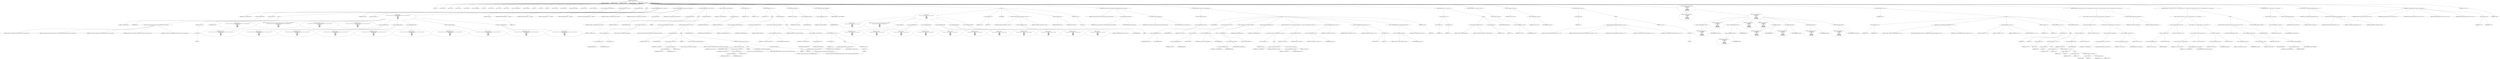 digraph hostapd_notif_assoc {  
"1000121" [label = "(METHOD,hostapd_notif_assoc)" ]
"1000122" [label = "(PARAM,hostapd_data *hapd)" ]
"1000123" [label = "(PARAM,const u8 *addr)" ]
"1000124" [label = "(PARAM,const u8 *req_ies)" ]
"1000125" [label = "(PARAM,size_t req_ies_len)" ]
"1000126" [label = "(PARAM,int reassoc)" ]
"1000127" [label = "(BLOCK,,)" ]
"1000128" [label = "(LOCAL,v5: u8)" ]
"1000129" [label = "(LOCAL,v10: const u8 *)" ]
"1000130" [label = "(LOCAL,v11: size_t)" ]
"1000131" [label = "(LOCAL,v12: sta_info *)" ]
"1000132" [label = "(LOCAL,v13: sta_info *)" ]
"1000133" [label = "(LOCAL,v14: hostapd_iface *)" ]
"1000134" [label = "(LOCAL,v15: int)" ]
"1000135" [label = "(LOCAL,v16: __int64)" ]
"1000136" [label = "(LOCAL,v17: __int64)" ]
"1000137" [label = "(LOCAL,v18: __int64)" ]
"1000138" [label = "(LOCAL,v19: wpa_state_machine *)" ]
"1000139" [label = "(LOCAL,v20: unsigned int)" ]
"1000140" [label = "(LOCAL,v21: int)" ]
"1000141" [label = "(LOCAL,v22: u8 *)" ]
"1000142" [label = "(LOCAL,v23: int)" ]
"1000143" [label = "(LOCAL,v24: wpa_event)" ]
"1000144" [label = "(LOCAL,p: unsigned int)" ]
"1000145" [label = "(LOCAL,elems: ieee802_11_elems)" ]
"1000146" [label = "(LOCAL,buf: u8 [ 1064 ])" ]
"1000147" [label = "(LOCAL,v29: unsigned __int64)" ]
"1000148" [label = "(<operator>.assignment,v29 = __readfsqword(0x28u))" ]
"1000149" [label = "(IDENTIFIER,v29,v29 = __readfsqword(0x28u))" ]
"1000150" [label = "(__readfsqword,__readfsqword(0x28u))" ]
"1000151" [label = "(LITERAL,0x28u,__readfsqword(0x28u))" ]
"1000152" [label = "(CONTROL_STRUCTURE,if ( !addr ),if ( !addr ))" ]
"1000153" [label = "(<operator>.logicalNot,!addr)" ]
"1000154" [label = "(IDENTIFIER,addr,!addr)" ]
"1000155" [label = "(BLOCK,,)" ]
"1000156" [label = "(wpa_printf,wpa_printf(2, \"hostapd_notif_assoc: Skip event with no address\", req_ies, req_ies_len, reassoc))" ]
"1000157" [label = "(LITERAL,2,wpa_printf(2, \"hostapd_notif_assoc: Skip event with no address\", req_ies, req_ies_len, reassoc))" ]
"1000158" [label = "(LITERAL,\"hostapd_notif_assoc: Skip event with no address\",wpa_printf(2, \"hostapd_notif_assoc: Skip event with no address\", req_ies, req_ies_len, reassoc))" ]
"1000159" [label = "(IDENTIFIER,req_ies,wpa_printf(2, \"hostapd_notif_assoc: Skip event with no address\", req_ies, req_ies_len, reassoc))" ]
"1000160" [label = "(IDENTIFIER,req_ies_len,wpa_printf(2, \"hostapd_notif_assoc: Skip event with no address\", req_ies, req_ies_len, reassoc))" ]
"1000161" [label = "(IDENTIFIER,reassoc,wpa_printf(2, \"hostapd_notif_assoc: Skip event with no address\", req_ies, req_ies_len, reassoc))" ]
"1000162" [label = "(RETURN,return -1;,return -1;)" ]
"1000163" [label = "(<operator>.minus,-1)" ]
"1000164" [label = "(LITERAL,1,-1)" ]
"1000165" [label = "(<operator>.assignment,v5 = *addr)" ]
"1000166" [label = "(IDENTIFIER,v5,v5 = *addr)" ]
"1000167" [label = "(<operator>.indirection,*addr)" ]
"1000168" [label = "(IDENTIFIER,addr,v5 = *addr)" ]
"1000169" [label = "(BLOCK,,)" ]
"1000170" [label = "(wpa_printf,wpa_printf(\n      2,\n      \"%s: Invalid SA=%02x:%02x:%02x:%02x:%02x:%02x in received indication - ignore this indication silently\",\n      \"hostapd_notif_assoc\",\n      v5,\n      addr[1],\n      addr[2],\n      addr[3],\n      addr[4],\n      addr[5]))" ]
"1000171" [label = "(LITERAL,2,wpa_printf(\n      2,\n      \"%s: Invalid SA=%02x:%02x:%02x:%02x:%02x:%02x in received indication - ignore this indication silently\",\n      \"hostapd_notif_assoc\",\n      v5,\n      addr[1],\n      addr[2],\n      addr[3],\n      addr[4],\n      addr[5]))" ]
"1000172" [label = "(LITERAL,\"%s: Invalid SA=%02x:%02x:%02x:%02x:%02x:%02x in received indication - ignore this indication silently\",wpa_printf(\n      2,\n      \"%s: Invalid SA=%02x:%02x:%02x:%02x:%02x:%02x in received indication - ignore this indication silently\",\n      \"hostapd_notif_assoc\",\n      v5,\n      addr[1],\n      addr[2],\n      addr[3],\n      addr[4],\n      addr[5]))" ]
"1000173" [label = "(LITERAL,\"hostapd_notif_assoc\",wpa_printf(\n      2,\n      \"%s: Invalid SA=%02x:%02x:%02x:%02x:%02x:%02x in received indication - ignore this indication silently\",\n      \"hostapd_notif_assoc\",\n      v5,\n      addr[1],\n      addr[2],\n      addr[3],\n      addr[4],\n      addr[5]))" ]
"1000174" [label = "(IDENTIFIER,v5,wpa_printf(\n      2,\n      \"%s: Invalid SA=%02x:%02x:%02x:%02x:%02x:%02x in received indication - ignore this indication silently\",\n      \"hostapd_notif_assoc\",\n      v5,\n      addr[1],\n      addr[2],\n      addr[3],\n      addr[4],\n      addr[5]))" ]
"1000175" [label = "(<operator>.indirectIndexAccess,addr[1])" ]
"1000176" [label = "(IDENTIFIER,addr,wpa_printf(\n      2,\n      \"%s: Invalid SA=%02x:%02x:%02x:%02x:%02x:%02x in received indication - ignore this indication silently\",\n      \"hostapd_notif_assoc\",\n      v5,\n      addr[1],\n      addr[2],\n      addr[3],\n      addr[4],\n      addr[5]))" ]
"1000177" [label = "(LITERAL,1,wpa_printf(\n      2,\n      \"%s: Invalid SA=%02x:%02x:%02x:%02x:%02x:%02x in received indication - ignore this indication silently\",\n      \"hostapd_notif_assoc\",\n      v5,\n      addr[1],\n      addr[2],\n      addr[3],\n      addr[4],\n      addr[5]))" ]
"1000178" [label = "(<operator>.indirectIndexAccess,addr[2])" ]
"1000179" [label = "(IDENTIFIER,addr,wpa_printf(\n      2,\n      \"%s: Invalid SA=%02x:%02x:%02x:%02x:%02x:%02x in received indication - ignore this indication silently\",\n      \"hostapd_notif_assoc\",\n      v5,\n      addr[1],\n      addr[2],\n      addr[3],\n      addr[4],\n      addr[5]))" ]
"1000180" [label = "(LITERAL,2,wpa_printf(\n      2,\n      \"%s: Invalid SA=%02x:%02x:%02x:%02x:%02x:%02x in received indication - ignore this indication silently\",\n      \"hostapd_notif_assoc\",\n      v5,\n      addr[1],\n      addr[2],\n      addr[3],\n      addr[4],\n      addr[5]))" ]
"1000181" [label = "(<operator>.indirectIndexAccess,addr[3])" ]
"1000182" [label = "(IDENTIFIER,addr,wpa_printf(\n      2,\n      \"%s: Invalid SA=%02x:%02x:%02x:%02x:%02x:%02x in received indication - ignore this indication silently\",\n      \"hostapd_notif_assoc\",\n      v5,\n      addr[1],\n      addr[2],\n      addr[3],\n      addr[4],\n      addr[5]))" ]
"1000183" [label = "(LITERAL,3,wpa_printf(\n      2,\n      \"%s: Invalid SA=%02x:%02x:%02x:%02x:%02x:%02x in received indication - ignore this indication silently\",\n      \"hostapd_notif_assoc\",\n      v5,\n      addr[1],\n      addr[2],\n      addr[3],\n      addr[4],\n      addr[5]))" ]
"1000184" [label = "(<operator>.indirectIndexAccess,addr[4])" ]
"1000185" [label = "(IDENTIFIER,addr,wpa_printf(\n      2,\n      \"%s: Invalid SA=%02x:%02x:%02x:%02x:%02x:%02x in received indication - ignore this indication silently\",\n      \"hostapd_notif_assoc\",\n      v5,\n      addr[1],\n      addr[2],\n      addr[3],\n      addr[4],\n      addr[5]))" ]
"1000186" [label = "(LITERAL,4,wpa_printf(\n      2,\n      \"%s: Invalid SA=%02x:%02x:%02x:%02x:%02x:%02x in received indication - ignore this indication silently\",\n      \"hostapd_notif_assoc\",\n      v5,\n      addr[1],\n      addr[2],\n      addr[3],\n      addr[4],\n      addr[5]))" ]
"1000187" [label = "(<operator>.indirectIndexAccess,addr[5])" ]
"1000188" [label = "(IDENTIFIER,addr,wpa_printf(\n      2,\n      \"%s: Invalid SA=%02x:%02x:%02x:%02x:%02x:%02x in received indication - ignore this indication silently\",\n      \"hostapd_notif_assoc\",\n      v5,\n      addr[1],\n      addr[2],\n      addr[3],\n      addr[4],\n      addr[5]))" ]
"1000189" [label = "(LITERAL,5,wpa_printf(\n      2,\n      \"%s: Invalid SA=%02x:%02x:%02x:%02x:%02x:%02x in received indication - ignore this indication silently\",\n      \"hostapd_notif_assoc\",\n      v5,\n      addr[1],\n      addr[2],\n      addr[3],\n      addr[4],\n      addr[5]))" ]
"1000190" [label = "(RETURN,return 0;,return 0;)" ]
"1000191" [label = "(LITERAL,0,return 0;)" ]
"1000192" [label = "(hostapd_logger,hostapd_logger(hapd, addr, 1u, 2, \"associated\"))" ]
"1000193" [label = "(IDENTIFIER,hapd,hostapd_logger(hapd, addr, 1u, 2, \"associated\"))" ]
"1000194" [label = "(IDENTIFIER,addr,hostapd_logger(hapd, addr, 1u, 2, \"associated\"))" ]
"1000195" [label = "(LITERAL,1u,hostapd_logger(hapd, addr, 1u, 2, \"associated\"))" ]
"1000196" [label = "(LITERAL,2,hostapd_logger(hapd, addr, 1u, 2, \"associated\"))" ]
"1000197" [label = "(LITERAL,\"associated\",hostapd_logger(hapd, addr, 1u, 2, \"associated\"))" ]
"1000198" [label = "(ieee802_11_parse_elems,ieee802_11_parse_elems(req_ies, req_ies_len, &elems, 0))" ]
"1000199" [label = "(IDENTIFIER,req_ies,ieee802_11_parse_elems(req_ies, req_ies_len, &elems, 0))" ]
"1000200" [label = "(IDENTIFIER,req_ies_len,ieee802_11_parse_elems(req_ies, req_ies_len, &elems, 0))" ]
"1000201" [label = "(<operator>.addressOf,&elems)" ]
"1000202" [label = "(IDENTIFIER,elems,ieee802_11_parse_elems(req_ies, req_ies_len, &elems, 0))" ]
"1000203" [label = "(LITERAL,0,ieee802_11_parse_elems(req_ies, req_ies_len, &elems, 0))" ]
"1000204" [label = "(CONTROL_STRUCTURE,if ( elems.wps_ie ),if ( elems.wps_ie ))" ]
"1000205" [label = "(<operator>.fieldAccess,elems.wps_ie)" ]
"1000206" [label = "(IDENTIFIER,elems,if ( elems.wps_ie ))" ]
"1000207" [label = "(FIELD_IDENTIFIER,wps_ie,wps_ie)" ]
"1000208" [label = "(BLOCK,,)" ]
"1000209" [label = "(<operator>.assignment,v10 = elems.wps_ie - 2)" ]
"1000210" [label = "(IDENTIFIER,v10,v10 = elems.wps_ie - 2)" ]
"1000211" [label = "(<operator>.subtraction,elems.wps_ie - 2)" ]
"1000212" [label = "(<operator>.fieldAccess,elems.wps_ie)" ]
"1000213" [label = "(IDENTIFIER,elems,elems.wps_ie - 2)" ]
"1000214" [label = "(FIELD_IDENTIFIER,wps_ie,wps_ie)" ]
"1000215" [label = "(LITERAL,2,elems.wps_ie - 2)" ]
"1000216" [label = "(IDENTIFIER,L,)" ]
"1000217" [label = "(wpa_printf,wpa_printf(2, \"STA included WPS IE in (Re)AssocReq\"))" ]
"1000218" [label = "(LITERAL,2,wpa_printf(2, \"STA included WPS IE in (Re)AssocReq\"))" ]
"1000219" [label = "(LITERAL,\"STA included WPS IE in (Re)AssocReq\",wpa_printf(2, \"STA included WPS IE in (Re)AssocReq\"))" ]
"1000220" [label = "(CONTROL_STRUCTURE,else,else)" ]
"1000221" [label = "(CONTROL_STRUCTURE,if ( elems.rsn_ie ),if ( elems.rsn_ie ))" ]
"1000222" [label = "(<operator>.fieldAccess,elems.rsn_ie)" ]
"1000223" [label = "(IDENTIFIER,elems,if ( elems.rsn_ie ))" ]
"1000224" [label = "(FIELD_IDENTIFIER,rsn_ie,rsn_ie)" ]
"1000225" [label = "(BLOCK,,)" ]
"1000226" [label = "(<operator>.assignment,v10 = elems.rsn_ie - 2)" ]
"1000227" [label = "(IDENTIFIER,v10,v10 = elems.rsn_ie - 2)" ]
"1000228" [label = "(<operator>.subtraction,elems.rsn_ie - 2)" ]
"1000229" [label = "(<operator>.fieldAccess,elems.rsn_ie)" ]
"1000230" [label = "(IDENTIFIER,elems,elems.rsn_ie - 2)" ]
"1000231" [label = "(FIELD_IDENTIFIER,rsn_ie,rsn_ie)" ]
"1000232" [label = "(LITERAL,2,elems.rsn_ie - 2)" ]
"1000233" [label = "(IDENTIFIER,L,)" ]
"1000234" [label = "(wpa_printf,wpa_printf(2, \"STA included RSN IE in (Re)AssocReq\"))" ]
"1000235" [label = "(LITERAL,2,wpa_printf(2, \"STA included RSN IE in (Re)AssocReq\"))" ]
"1000236" [label = "(LITERAL,\"STA included RSN IE in (Re)AssocReq\",wpa_printf(2, \"STA included RSN IE in (Re)AssocReq\"))" ]
"1000237" [label = "(CONTROL_STRUCTURE,else,else)" ]
"1000238" [label = "(CONTROL_STRUCTURE,if ( elems.wpa_ie ),if ( elems.wpa_ie ))" ]
"1000239" [label = "(<operator>.fieldAccess,elems.wpa_ie)" ]
"1000240" [label = "(IDENTIFIER,elems,if ( elems.wpa_ie ))" ]
"1000241" [label = "(FIELD_IDENTIFIER,wpa_ie,wpa_ie)" ]
"1000242" [label = "(BLOCK,,)" ]
"1000243" [label = "(<operator>.assignment,v10 = elems.wpa_ie - 2)" ]
"1000244" [label = "(IDENTIFIER,v10,v10 = elems.wpa_ie - 2)" ]
"1000245" [label = "(<operator>.subtraction,elems.wpa_ie - 2)" ]
"1000246" [label = "(<operator>.fieldAccess,elems.wpa_ie)" ]
"1000247" [label = "(IDENTIFIER,elems,elems.wpa_ie - 2)" ]
"1000248" [label = "(FIELD_IDENTIFIER,wpa_ie,wpa_ie)" ]
"1000249" [label = "(LITERAL,2,elems.wpa_ie - 2)" ]
"1000250" [label = "(IDENTIFIER,L,)" ]
"1000251" [label = "(wpa_printf,wpa_printf(2, \"STA included WPA IE in (Re)AssocReq\"))" ]
"1000252" [label = "(LITERAL,2,wpa_printf(2, \"STA included WPA IE in (Re)AssocReq\"))" ]
"1000253" [label = "(LITERAL,\"STA included WPA IE in (Re)AssocReq\",wpa_printf(2, \"STA included WPA IE in (Re)AssocReq\"))" ]
"1000254" [label = "(CONTROL_STRUCTURE,else,else)" ]
"1000255" [label = "(BLOCK,,)" ]
"1000256" [label = "(IDENTIFIER,L,)" ]
"1000257" [label = "(IDENTIFIER,L,)" ]
"1000258" [label = "(wpa_printf,wpa_printf(2, \"STA did not include WPS/RSN/WPA IE in (Re)AssocReq\"))" ]
"1000259" [label = "(LITERAL,2,wpa_printf(2, \"STA did not include WPS/RSN/WPA IE in (Re)AssocReq\"))" ]
"1000260" [label = "(LITERAL,\"STA did not include WPS/RSN/WPA IE in (Re)AssocReq\",wpa_printf(2, \"STA did not include WPS/RSN/WPA IE in (Re)AssocReq\"))" ]
"1000261" [label = "(<operator>.assignment,v12 = ap_get_sta(hapd, addr))" ]
"1000262" [label = "(IDENTIFIER,v12,v12 = ap_get_sta(hapd, addr))" ]
"1000263" [label = "(ap_get_sta,ap_get_sta(hapd, addr))" ]
"1000264" [label = "(IDENTIFIER,hapd,ap_get_sta(hapd, addr))" ]
"1000265" [label = "(IDENTIFIER,addr,ap_get_sta(hapd, addr))" ]
"1000266" [label = "(<operator>.assignment,v13 = v12)" ]
"1000267" [label = "(IDENTIFIER,v13,v13 = v12)" ]
"1000268" [label = "(IDENTIFIER,v12,v13 = v12)" ]
"1000269" [label = "(CONTROL_STRUCTURE,if ( v12 ),if ( v12 ))" ]
"1000270" [label = "(IDENTIFIER,v12,if ( v12 ))" ]
"1000271" [label = "(BLOCK,,)" ]
"1000272" [label = "(ap_sta_no_session_timeout,ap_sta_no_session_timeout(hapd, v12))" ]
"1000273" [label = "(IDENTIFIER,hapd,ap_sta_no_session_timeout(hapd, v12))" ]
"1000274" [label = "(IDENTIFIER,v12,ap_sta_no_session_timeout(hapd, v12))" ]
"1000275" [label = "(accounting_sta_stop,accounting_sta_stop(hapd, v13))" ]
"1000276" [label = "(IDENTIFIER,hapd,accounting_sta_stop(hapd, v13))" ]
"1000277" [label = "(IDENTIFIER,v13,accounting_sta_stop(hapd, v13))" ]
"1000278" [label = "(<operator>.assignment,v13->timeout_next = STA_NULLFUNC)" ]
"1000279" [label = "(<operator>.indirectFieldAccess,v13->timeout_next)" ]
"1000280" [label = "(IDENTIFIER,v13,v13->timeout_next = STA_NULLFUNC)" ]
"1000281" [label = "(FIELD_IDENTIFIER,timeout_next,timeout_next)" ]
"1000282" [label = "(IDENTIFIER,STA_NULLFUNC,v13->timeout_next = STA_NULLFUNC)" ]
"1000283" [label = "(CONTROL_STRUCTURE,else,else)" ]
"1000284" [label = "(BLOCK,,)" ]
"1000285" [label = "(<operator>.assignment,v13 = ap_sta_add(hapd, addr))" ]
"1000286" [label = "(IDENTIFIER,v13,v13 = ap_sta_add(hapd, addr))" ]
"1000287" [label = "(ap_sta_add,ap_sta_add(hapd, addr))" ]
"1000288" [label = "(IDENTIFIER,hapd,ap_sta_add(hapd, addr))" ]
"1000289" [label = "(IDENTIFIER,addr,ap_sta_add(hapd, addr))" ]
"1000290" [label = "(CONTROL_STRUCTURE,if ( !v13 ),if ( !v13 ))" ]
"1000291" [label = "(<operator>.logicalNot,!v13)" ]
"1000292" [label = "(IDENTIFIER,v13,!v13)" ]
"1000293" [label = "(BLOCK,,)" ]
"1000294" [label = "(hostapd_drv_sta_disassoc,hostapd_drv_sta_disassoc(hapd, addr, 5))" ]
"1000295" [label = "(IDENTIFIER,hapd,hostapd_drv_sta_disassoc(hapd, addr, 5))" ]
"1000296" [label = "(IDENTIFIER,addr,hostapd_drv_sta_disassoc(hapd, addr, 5))" ]
"1000297" [label = "(LITERAL,5,hostapd_drv_sta_disassoc(hapd, addr, 5))" ]
"1000298" [label = "(RETURN,return -1;,return -1;)" ]
"1000299" [label = "(<operator>.minus,-1)" ]
"1000300" [label = "(LITERAL,1,-1)" ]
"1000301" [label = "(<operator>.assignment,v14 = hapd->iface)" ]
"1000302" [label = "(IDENTIFIER,v14,v14 = hapd->iface)" ]
"1000303" [label = "(<operator>.indirectFieldAccess,hapd->iface)" ]
"1000304" [label = "(IDENTIFIER,hapd,v14 = hapd->iface)" ]
"1000305" [label = "(FIELD_IDENTIFIER,iface,iface)" ]
"1000306" [label = "(<operators>.assignmentAnd,v13->flags &= 0xFFFECFFF)" ]
"1000307" [label = "(<operator>.indirectFieldAccess,v13->flags)" ]
"1000308" [label = "(IDENTIFIER,v13,v13->flags &= 0xFFFECFFF)" ]
"1000309" [label = "(FIELD_IDENTIFIER,flags,flags)" ]
"1000310" [label = "(LITERAL,0xFFFECFFF,v13->flags &= 0xFFFECFFF)" ]
"1000311" [label = "(BLOCK,,)" ]
"1000312" [label = "(wpa_printf,wpa_printf(\n      3,\n      \"STA %02x:%02x:%02x:%02x:%02x:%02x not allowed to connect\",\n      *addr,\n      addr[1],\n      addr[2],\n      addr[3],\n      addr[4],\n      addr[5]))" ]
"1000313" [label = "(LITERAL,3,wpa_printf(\n      3,\n      \"STA %02x:%02x:%02x:%02x:%02x:%02x not allowed to connect\",\n      *addr,\n      addr[1],\n      addr[2],\n      addr[3],\n      addr[4],\n      addr[5]))" ]
"1000314" [label = "(LITERAL,\"STA %02x:%02x:%02x:%02x:%02x:%02x not allowed to connect\",wpa_printf(\n      3,\n      \"STA %02x:%02x:%02x:%02x:%02x:%02x not allowed to connect\",\n      *addr,\n      addr[1],\n      addr[2],\n      addr[3],\n      addr[4],\n      addr[5]))" ]
"1000315" [label = "(<operator>.indirection,*addr)" ]
"1000316" [label = "(IDENTIFIER,addr,wpa_printf(\n      3,\n      \"STA %02x:%02x:%02x:%02x:%02x:%02x not allowed to connect\",\n      *addr,\n      addr[1],\n      addr[2],\n      addr[3],\n      addr[4],\n      addr[5]))" ]
"1000317" [label = "(<operator>.indirectIndexAccess,addr[1])" ]
"1000318" [label = "(IDENTIFIER,addr,wpa_printf(\n      3,\n      \"STA %02x:%02x:%02x:%02x:%02x:%02x not allowed to connect\",\n      *addr,\n      addr[1],\n      addr[2],\n      addr[3],\n      addr[4],\n      addr[5]))" ]
"1000319" [label = "(LITERAL,1,wpa_printf(\n      3,\n      \"STA %02x:%02x:%02x:%02x:%02x:%02x not allowed to connect\",\n      *addr,\n      addr[1],\n      addr[2],\n      addr[3],\n      addr[4],\n      addr[5]))" ]
"1000320" [label = "(<operator>.indirectIndexAccess,addr[2])" ]
"1000321" [label = "(IDENTIFIER,addr,wpa_printf(\n      3,\n      \"STA %02x:%02x:%02x:%02x:%02x:%02x not allowed to connect\",\n      *addr,\n      addr[1],\n      addr[2],\n      addr[3],\n      addr[4],\n      addr[5]))" ]
"1000322" [label = "(LITERAL,2,wpa_printf(\n      3,\n      \"STA %02x:%02x:%02x:%02x:%02x:%02x not allowed to connect\",\n      *addr,\n      addr[1],\n      addr[2],\n      addr[3],\n      addr[4],\n      addr[5]))" ]
"1000323" [label = "(<operator>.indirectIndexAccess,addr[3])" ]
"1000324" [label = "(IDENTIFIER,addr,wpa_printf(\n      3,\n      \"STA %02x:%02x:%02x:%02x:%02x:%02x not allowed to connect\",\n      *addr,\n      addr[1],\n      addr[2],\n      addr[3],\n      addr[4],\n      addr[5]))" ]
"1000325" [label = "(LITERAL,3,wpa_printf(\n      3,\n      \"STA %02x:%02x:%02x:%02x:%02x:%02x not allowed to connect\",\n      *addr,\n      addr[1],\n      addr[2],\n      addr[3],\n      addr[4],\n      addr[5]))" ]
"1000326" [label = "(<operator>.indirectIndexAccess,addr[4])" ]
"1000327" [label = "(IDENTIFIER,addr,wpa_printf(\n      3,\n      \"STA %02x:%02x:%02x:%02x:%02x:%02x not allowed to connect\",\n      *addr,\n      addr[1],\n      addr[2],\n      addr[3],\n      addr[4],\n      addr[5]))" ]
"1000328" [label = "(LITERAL,4,wpa_printf(\n      3,\n      \"STA %02x:%02x:%02x:%02x:%02x:%02x not allowed to connect\",\n      *addr,\n      addr[1],\n      addr[2],\n      addr[3],\n      addr[4],\n      addr[5]))" ]
"1000329" [label = "(<operator>.indirectIndexAccess,addr[5])" ]
"1000330" [label = "(IDENTIFIER,addr,wpa_printf(\n      3,\n      \"STA %02x:%02x:%02x:%02x:%02x:%02x not allowed to connect\",\n      *addr,\n      addr[1],\n      addr[2],\n      addr[3],\n      addr[4],\n      addr[5]))" ]
"1000331" [label = "(LITERAL,5,wpa_printf(\n      3,\n      \"STA %02x:%02x:%02x:%02x:%02x:%02x not allowed to connect\",\n      *addr,\n      addr[1],\n      addr[2],\n      addr[3],\n      addr[4],\n      addr[5]))" ]
"1000332" [label = "(<operator>.assignment,v15 = 1)" ]
"1000333" [label = "(IDENTIFIER,v15,v15 = 1)" ]
"1000334" [label = "(LITERAL,1,v15 = 1)" ]
"1000335" [label = "(JUMP_TARGET,fail)" ]
"1000336" [label = "(hostapd_drv_sta_disassoc,hostapd_drv_sta_disassoc(hapd, v13->addr, v15))" ]
"1000337" [label = "(IDENTIFIER,hapd,hostapd_drv_sta_disassoc(hapd, v13->addr, v15))" ]
"1000338" [label = "(<operator>.indirectFieldAccess,v13->addr)" ]
"1000339" [label = "(IDENTIFIER,v13,hostapd_drv_sta_disassoc(hapd, v13->addr, v15))" ]
"1000340" [label = "(FIELD_IDENTIFIER,addr,addr)" ]
"1000341" [label = "(IDENTIFIER,v15,hostapd_drv_sta_disassoc(hapd, v13->addr, v15))" ]
"1000342" [label = "(ap_free_sta,ap_free_sta(hapd, v13))" ]
"1000343" [label = "(IDENTIFIER,hapd,ap_free_sta(hapd, v13))" ]
"1000344" [label = "(IDENTIFIER,v13,ap_free_sta(hapd, v13))" ]
"1000345" [label = "(RETURN,return -1;,return -1;)" ]
"1000346" [label = "(<operator>.minus,-1)" ]
"1000347" [label = "(LITERAL,1,-1)" ]
"1000348" [label = "(ap_copy_sta_supp_op_classes,ap_copy_sta_supp_op_classes(v13, elems.supp_op_classes, elems.supp_op_classes_len))" ]
"1000349" [label = "(IDENTIFIER,v13,ap_copy_sta_supp_op_classes(v13, elems.supp_op_classes, elems.supp_op_classes_len))" ]
"1000350" [label = "(<operator>.fieldAccess,elems.supp_op_classes)" ]
"1000351" [label = "(IDENTIFIER,elems,ap_copy_sta_supp_op_classes(v13, elems.supp_op_classes, elems.supp_op_classes_len))" ]
"1000352" [label = "(FIELD_IDENTIFIER,supp_op_classes,supp_op_classes)" ]
"1000353" [label = "(<operator>.fieldAccess,elems.supp_op_classes_len)" ]
"1000354" [label = "(IDENTIFIER,elems,ap_copy_sta_supp_op_classes(v13, elems.supp_op_classes, elems.supp_op_classes_len))" ]
"1000355" [label = "(FIELD_IDENTIFIER,supp_op_classes_len,supp_op_classes_len)" ]
"1000356" [label = "(CONTROL_STRUCTURE,if ( !hapd->conf->wpa ),if ( !hapd->conf->wpa ))" ]
"1000357" [label = "(<operator>.logicalNot,!hapd->conf->wpa)" ]
"1000358" [label = "(<operator>.indirectFieldAccess,hapd->conf->wpa)" ]
"1000359" [label = "(<operator>.indirectFieldAccess,hapd->conf)" ]
"1000360" [label = "(IDENTIFIER,hapd,!hapd->conf->wpa)" ]
"1000361" [label = "(FIELD_IDENTIFIER,conf,conf)" ]
"1000362" [label = "(FIELD_IDENTIFIER,wpa,wpa)" ]
"1000363" [label = "(BLOCK,,)" ]
"1000364" [label = "(JUMP_TARGET,LABEL_51)" ]
"1000365" [label = "(<operator>.assignment,v23 = v13->flags & 2)" ]
"1000366" [label = "(IDENTIFIER,v23,v23 = v13->flags & 2)" ]
"1000367" [label = "(<operator>.and,v13->flags & 2)" ]
"1000368" [label = "(<operator>.indirectFieldAccess,v13->flags)" ]
"1000369" [label = "(IDENTIFIER,v13,v13->flags & 2)" ]
"1000370" [label = "(FIELD_IDENTIFIER,flags,flags)" ]
"1000371" [label = "(LITERAL,2,v13->flags & 2)" ]
"1000372" [label = "(<operator>.assignment,v13->flags = v13->flags & 0xFFF7FFFF | 3)" ]
"1000373" [label = "(<operator>.indirectFieldAccess,v13->flags)" ]
"1000374" [label = "(IDENTIFIER,v13,v13->flags = v13->flags & 0xFFF7FFFF | 3)" ]
"1000375" [label = "(FIELD_IDENTIFIER,flags,flags)" ]
"1000376" [label = "(<operator>.or,v13->flags & 0xFFF7FFFF | 3)" ]
"1000377" [label = "(<operator>.and,v13->flags & 0xFFF7FFFF)" ]
"1000378" [label = "(<operator>.indirectFieldAccess,v13->flags)" ]
"1000379" [label = "(IDENTIFIER,v13,v13->flags & 0xFFF7FFFF)" ]
"1000380" [label = "(FIELD_IDENTIFIER,flags,flags)" ]
"1000381" [label = "(LITERAL,0xFFF7FFFF,v13->flags & 0xFFF7FFFF)" ]
"1000382" [label = "(LITERAL,3,v13->flags & 0xFFF7FFFF | 3)" ]
"1000383" [label = "(hostapd_set_sta_flags,hostapd_set_sta_flags(hapd, v13))" ]
"1000384" [label = "(IDENTIFIER,hapd,hostapd_set_sta_flags(hapd, v13))" ]
"1000385" [label = "(IDENTIFIER,v13,hostapd_set_sta_flags(hapd, v13))" ]
"1000386" [label = "(CONTROL_STRUCTURE,if ( !reassoc || (v24 = WPA_ASSOC_FT, v13->auth_alg != 2) ),if ( !reassoc || (v24 = WPA_ASSOC_FT, v13->auth_alg != 2) ))" ]
"1000387" [label = "(<operator>.logicalOr,!reassoc || (v24 = WPA_ASSOC_FT, v13->auth_alg != 2))" ]
"1000388" [label = "(<operator>.logicalNot,!reassoc)" ]
"1000389" [label = "(IDENTIFIER,reassoc,!reassoc)" ]
"1000390" [label = "(BLOCK,,)" ]
"1000391" [label = "(<operator>.assignment,v24 = WPA_ASSOC_FT)" ]
"1000392" [label = "(IDENTIFIER,v24,v24 = WPA_ASSOC_FT)" ]
"1000393" [label = "(IDENTIFIER,WPA_ASSOC_FT,v24 = WPA_ASSOC_FT)" ]
"1000394" [label = "(<operator>.notEquals,v13->auth_alg != 2)" ]
"1000395" [label = "(<operator>.indirectFieldAccess,v13->auth_alg)" ]
"1000396" [label = "(IDENTIFIER,v13,v13->auth_alg != 2)" ]
"1000397" [label = "(FIELD_IDENTIFIER,auth_alg,auth_alg)" ]
"1000398" [label = "(LITERAL,2,v13->auth_alg != 2)" ]
"1000399" [label = "(<operator>.assignment,v24 = WPA_ASSOC)" ]
"1000400" [label = "(IDENTIFIER,v24,v24 = WPA_ASSOC)" ]
"1000401" [label = "(IDENTIFIER,WPA_ASSOC,v24 = WPA_ASSOC)" ]
"1000402" [label = "(wpa_auth_sm_event,wpa_auth_sm_event(v13->wpa_sm, v24))" ]
"1000403" [label = "(<operator>.indirectFieldAccess,v13->wpa_sm)" ]
"1000404" [label = "(IDENTIFIER,v13,wpa_auth_sm_event(v13->wpa_sm, v24))" ]
"1000405" [label = "(FIELD_IDENTIFIER,wpa_sm,wpa_sm)" ]
"1000406" [label = "(IDENTIFIER,v24,wpa_auth_sm_event(v13->wpa_sm, v24))" ]
"1000407" [label = "(hostapd_new_assoc_sta,hostapd_new_assoc_sta(hapd, v13, v23 != 0))" ]
"1000408" [label = "(IDENTIFIER,hapd,hostapd_new_assoc_sta(hapd, v13, v23 != 0))" ]
"1000409" [label = "(IDENTIFIER,v13,hostapd_new_assoc_sta(hapd, v13, v23 != 0))" ]
"1000410" [label = "(<operator>.notEquals,v23 != 0)" ]
"1000411" [label = "(IDENTIFIER,v23,v23 != 0)" ]
"1000412" [label = "(LITERAL,0,v23 != 0)" ]
"1000413" [label = "(ieee802_1x_notify_port_enabled,ieee802_1x_notify_port_enabled(v13->eapol_sm, 1))" ]
"1000414" [label = "(<operator>.indirectFieldAccess,v13->eapol_sm)" ]
"1000415" [label = "(IDENTIFIER,v13,ieee802_1x_notify_port_enabled(v13->eapol_sm, 1))" ]
"1000416" [label = "(FIELD_IDENTIFIER,eapol_sm,eapol_sm)" ]
"1000417" [label = "(LITERAL,1,ieee802_1x_notify_port_enabled(v13->eapol_sm, 1))" ]
"1000418" [label = "(RETURN,return 0;,return 0;)" ]
"1000419" [label = "(LITERAL,0,return 0;)" ]
"1000420" [label = "(CONTROL_STRUCTURE,if ( !v10 || !v11 ),if ( !v10 || !v11 ))" ]
"1000421" [label = "(<operator>.logicalOr,!v10 || !v11)" ]
"1000422" [label = "(<operator>.logicalNot,!v10)" ]
"1000423" [label = "(IDENTIFIER,v10,!v10)" ]
"1000424" [label = "(<operator>.logicalNot,!v11)" ]
"1000425" [label = "(IDENTIFIER,v11,!v11)" ]
"1000426" [label = "(BLOCK,,)" ]
"1000427" [label = "(wpa_printf,wpa_printf(2, \"No WPA/RSN IE from STA\"))" ]
"1000428" [label = "(LITERAL,2,wpa_printf(2, \"No WPA/RSN IE from STA\"))" ]
"1000429" [label = "(LITERAL,\"No WPA/RSN IE from STA\",wpa_printf(2, \"No WPA/RSN IE from STA\"))" ]
"1000430" [label = "(<operator>.assignment,v15 = 13)" ]
"1000431" [label = "(IDENTIFIER,v15,v15 = 13)" ]
"1000432" [label = "(LITERAL,13,v15 = 13)" ]
"1000433" [label = "(CONTROL_STRUCTURE,goto fail;,goto fail;)" ]
"1000434" [label = "(CONTROL_STRUCTURE,if ( !v13->wpa_sm ),if ( !v13->wpa_sm ))" ]
"1000435" [label = "(<operator>.logicalNot,!v13->wpa_sm)" ]
"1000436" [label = "(<operator>.indirectFieldAccess,v13->wpa_sm)" ]
"1000437" [label = "(IDENTIFIER,v13,!v13->wpa_sm)" ]
"1000438" [label = "(FIELD_IDENTIFIER,wpa_sm,wpa_sm)" ]
"1000439" [label = "(<operator>.assignment,v19 = v13->wpa_sm)" ]
"1000440" [label = "(IDENTIFIER,v19,v19 = v13->wpa_sm)" ]
"1000441" [label = "(<operator>.indirectFieldAccess,v13->wpa_sm)" ]
"1000442" [label = "(IDENTIFIER,v13,v19 = v13->wpa_sm)" ]
"1000443" [label = "(FIELD_IDENTIFIER,wpa_sm,wpa_sm)" ]
"1000444" [label = "(CONTROL_STRUCTURE,if ( !v19 ),if ( !v19 ))" ]
"1000445" [label = "(<operator>.logicalNot,!v19)" ]
"1000446" [label = "(IDENTIFIER,v19,!v19)" ]
"1000447" [label = "(BLOCK,,)" ]
"1000448" [label = "(wpa_printf,wpa_printf(5, \"Failed to initialize WPA state machine\", v16, v17, v18))" ]
"1000449" [label = "(LITERAL,5,wpa_printf(5, \"Failed to initialize WPA state machine\", v16, v17, v18))" ]
"1000450" [label = "(LITERAL,\"Failed to initialize WPA state machine\",wpa_printf(5, \"Failed to initialize WPA state machine\", v16, v17, v18))" ]
"1000451" [label = "(IDENTIFIER,v16,wpa_printf(5, \"Failed to initialize WPA state machine\", v16, v17, v18))" ]
"1000452" [label = "(IDENTIFIER,v17,wpa_printf(5, \"Failed to initialize WPA state machine\", v16, v17, v18))" ]
"1000453" [label = "(IDENTIFIER,v18,wpa_printf(5, \"Failed to initialize WPA state machine\", v16, v17, v18))" ]
"1000454" [label = "(RETURN,return -1;,return -1;)" ]
"1000455" [label = "(<operator>.minus,-1)" ]
"1000456" [label = "(LITERAL,1,-1)" ]
"1000457" [label = "(<operator>.assignment,v20 = wpa_validate_wpa_ie(\n          hapd->wpa_auth,\n          v19,\n          hapd->iface->freq,\n          v10,\n          v11,\n          elems.mdie,\n          elems.mdie_len,\n          elems.owe_dh,\n          elems.owe_dh_len))" ]
"1000458" [label = "(IDENTIFIER,v20,v20 = wpa_validate_wpa_ie(\n          hapd->wpa_auth,\n          v19,\n          hapd->iface->freq,\n          v10,\n          v11,\n          elems.mdie,\n          elems.mdie_len,\n          elems.owe_dh,\n          elems.owe_dh_len))" ]
"1000459" [label = "(wpa_validate_wpa_ie,wpa_validate_wpa_ie(\n          hapd->wpa_auth,\n          v19,\n          hapd->iface->freq,\n          v10,\n          v11,\n          elems.mdie,\n          elems.mdie_len,\n          elems.owe_dh,\n          elems.owe_dh_len))" ]
"1000460" [label = "(<operator>.indirectFieldAccess,hapd->wpa_auth)" ]
"1000461" [label = "(IDENTIFIER,hapd,wpa_validate_wpa_ie(\n          hapd->wpa_auth,\n          v19,\n          hapd->iface->freq,\n          v10,\n          v11,\n          elems.mdie,\n          elems.mdie_len,\n          elems.owe_dh,\n          elems.owe_dh_len))" ]
"1000462" [label = "(FIELD_IDENTIFIER,wpa_auth,wpa_auth)" ]
"1000463" [label = "(IDENTIFIER,v19,wpa_validate_wpa_ie(\n          hapd->wpa_auth,\n          v19,\n          hapd->iface->freq,\n          v10,\n          v11,\n          elems.mdie,\n          elems.mdie_len,\n          elems.owe_dh,\n          elems.owe_dh_len))" ]
"1000464" [label = "(<operator>.indirectFieldAccess,hapd->iface->freq)" ]
"1000465" [label = "(<operator>.indirectFieldAccess,hapd->iface)" ]
"1000466" [label = "(IDENTIFIER,hapd,wpa_validate_wpa_ie(\n          hapd->wpa_auth,\n          v19,\n          hapd->iface->freq,\n          v10,\n          v11,\n          elems.mdie,\n          elems.mdie_len,\n          elems.owe_dh,\n          elems.owe_dh_len))" ]
"1000467" [label = "(FIELD_IDENTIFIER,iface,iface)" ]
"1000468" [label = "(FIELD_IDENTIFIER,freq,freq)" ]
"1000469" [label = "(IDENTIFIER,v10,wpa_validate_wpa_ie(\n          hapd->wpa_auth,\n          v19,\n          hapd->iface->freq,\n          v10,\n          v11,\n          elems.mdie,\n          elems.mdie_len,\n          elems.owe_dh,\n          elems.owe_dh_len))" ]
"1000470" [label = "(IDENTIFIER,v11,wpa_validate_wpa_ie(\n          hapd->wpa_auth,\n          v19,\n          hapd->iface->freq,\n          v10,\n          v11,\n          elems.mdie,\n          elems.mdie_len,\n          elems.owe_dh,\n          elems.owe_dh_len))" ]
"1000471" [label = "(<operator>.fieldAccess,elems.mdie)" ]
"1000472" [label = "(IDENTIFIER,elems,wpa_validate_wpa_ie(\n          hapd->wpa_auth,\n          v19,\n          hapd->iface->freq,\n          v10,\n          v11,\n          elems.mdie,\n          elems.mdie_len,\n          elems.owe_dh,\n          elems.owe_dh_len))" ]
"1000473" [label = "(FIELD_IDENTIFIER,mdie,mdie)" ]
"1000474" [label = "(<operator>.fieldAccess,elems.mdie_len)" ]
"1000475" [label = "(IDENTIFIER,elems,wpa_validate_wpa_ie(\n          hapd->wpa_auth,\n          v19,\n          hapd->iface->freq,\n          v10,\n          v11,\n          elems.mdie,\n          elems.mdie_len,\n          elems.owe_dh,\n          elems.owe_dh_len))" ]
"1000476" [label = "(FIELD_IDENTIFIER,mdie_len,mdie_len)" ]
"1000477" [label = "(<operator>.fieldAccess,elems.owe_dh)" ]
"1000478" [label = "(IDENTIFIER,elems,wpa_validate_wpa_ie(\n          hapd->wpa_auth,\n          v19,\n          hapd->iface->freq,\n          v10,\n          v11,\n          elems.mdie,\n          elems.mdie_len,\n          elems.owe_dh,\n          elems.owe_dh_len))" ]
"1000479" [label = "(FIELD_IDENTIFIER,owe_dh,owe_dh)" ]
"1000480" [label = "(<operator>.fieldAccess,elems.owe_dh_len)" ]
"1000481" [label = "(IDENTIFIER,elems,wpa_validate_wpa_ie(\n          hapd->wpa_auth,\n          v19,\n          hapd->iface->freq,\n          v10,\n          v11,\n          elems.mdie,\n          elems.mdie_len,\n          elems.owe_dh,\n          elems.owe_dh_len))" ]
"1000482" [label = "(FIELD_IDENTIFIER,owe_dh_len,owe_dh_len)" ]
"1000483" [label = "(CONTROL_STRUCTURE,if ( v20 ),if ( v20 ))" ]
"1000484" [label = "(IDENTIFIER,v20,if ( v20 ))" ]
"1000485" [label = "(BLOCK,,)" ]
"1000486" [label = "(<operator>.assignment,p = v20)" ]
"1000487" [label = "(IDENTIFIER,p,p = v20)" ]
"1000488" [label = "(IDENTIFIER,v20,p = v20)" ]
"1000489" [label = "(wpa_printf,wpa_printf(2, \"WPA/RSN information element rejected? (res %u)\", v20))" ]
"1000490" [label = "(LITERAL,2,wpa_printf(2, \"WPA/RSN information element rejected? (res %u)\", v20))" ]
"1000491" [label = "(LITERAL,\"WPA/RSN information element rejected? (res %u)\",wpa_printf(2, \"WPA/RSN information element rejected? (res %u)\", v20))" ]
"1000492" [label = "(IDENTIFIER,v20,wpa_printf(2, \"WPA/RSN information element rejected? (res %u)\", v20))" ]
"1000493" [label = "(wpa_hexdump,wpa_hexdump(2, \"IE\", v10, v11))" ]
"1000494" [label = "(LITERAL,2,wpa_hexdump(2, \"IE\", v10, v11))" ]
"1000495" [label = "(LITERAL,\"IE\",wpa_hexdump(2, \"IE\", v10, v11))" ]
"1000496" [label = "(IDENTIFIER,v10,wpa_hexdump(2, \"IE\", v10, v11))" ]
"1000497" [label = "(IDENTIFIER,v11,wpa_hexdump(2, \"IE\", v10, v11))" ]
"1000498" [label = "(<operator>.assignment,v15 = 18)" ]
"1000499" [label = "(IDENTIFIER,v15,v15 = 18)" ]
"1000500" [label = "(LITERAL,18,v15 = 18)" ]
"1000501" [label = "(CONTROL_STRUCTURE,if ( p != 2 ),if ( p != 2 ))" ]
"1000502" [label = "(<operator>.notEquals,p != 2)" ]
"1000503" [label = "(IDENTIFIER,p,p != 2)" ]
"1000504" [label = "(LITERAL,2,p != 2)" ]
"1000505" [label = "(BLOCK,,)" ]
"1000506" [label = "(<operator>.assignment,v15 = 19)" ]
"1000507" [label = "(IDENTIFIER,v15,v15 = 19)" ]
"1000508" [label = "(LITERAL,19,v15 = 19)" ]
"1000509" [label = "(CONTROL_STRUCTURE,if ( p != 3 ),if ( p != 3 ))" ]
"1000510" [label = "(<operator>.notEquals,p != 3)" ]
"1000511" [label = "(IDENTIFIER,p,p != 3)" ]
"1000512" [label = "(LITERAL,3,p != 3)" ]
"1000513" [label = "(BLOCK,,)" ]
"1000514" [label = "(<operator>.assignment,v15 = 20)" ]
"1000515" [label = "(IDENTIFIER,v15,v15 = 20)" ]
"1000516" [label = "(LITERAL,20,v15 = 20)" ]
"1000517" [label = "(CONTROL_STRUCTURE,if ( p != 4 ),if ( p != 4 ))" ]
"1000518" [label = "(<operator>.notEquals,p != 4)" ]
"1000519" [label = "(IDENTIFIER,p,p != 4)" ]
"1000520" [label = "(LITERAL,4,p != 4)" ]
"1000521" [label = "(BLOCK,,)" ]
"1000522" [label = "(<operator>.assignment,v15 = 13)" ]
"1000523" [label = "(IDENTIFIER,v15,v15 = 13)" ]
"1000524" [label = "(LITERAL,13,v15 = 13)" ]
"1000525" [label = "(CONTROL_STRUCTURE,if ( p == 8 ),if ( p == 8 ))" ]
"1000526" [label = "(<operator>.equals,p == 8)" ]
"1000527" [label = "(IDENTIFIER,p,p == 8)" ]
"1000528" [label = "(LITERAL,8,p == 8)" ]
"1000529" [label = "(<operator>.assignment,v15 = 24)" ]
"1000530" [label = "(IDENTIFIER,v15,v15 = 24)" ]
"1000531" [label = "(LITERAL,24,v15 = 24)" ]
"1000532" [label = "(CONTROL_STRUCTURE,goto fail;,goto fail;)" ]
"1000533" [label = "(CONTROL_STRUCTURE,if ( (v13->flags & 0x402) == 1026 && !v13->sa_query_timed_out && v13->sa_query_count > 0 ),if ( (v13->flags & 0x402) == 1026 && !v13->sa_query_timed_out && v13->sa_query_count > 0 ))" ]
"1000534" [label = "(<operator>.logicalAnd,(v13->flags & 0x402) == 1026 && !v13->sa_query_timed_out && v13->sa_query_count > 0)" ]
"1000535" [label = "(<operator>.equals,(v13->flags & 0x402) == 1026)" ]
"1000536" [label = "(<operator>.and,v13->flags & 0x402)" ]
"1000537" [label = "(<operator>.indirectFieldAccess,v13->flags)" ]
"1000538" [label = "(IDENTIFIER,v13,v13->flags & 0x402)" ]
"1000539" [label = "(FIELD_IDENTIFIER,flags,flags)" ]
"1000540" [label = "(LITERAL,0x402,v13->flags & 0x402)" ]
"1000541" [label = "(LITERAL,1026,(v13->flags & 0x402) == 1026)" ]
"1000542" [label = "(<operator>.logicalAnd,!v13->sa_query_timed_out && v13->sa_query_count > 0)" ]
"1000543" [label = "(<operator>.logicalNot,!v13->sa_query_timed_out)" ]
"1000544" [label = "(<operator>.indirectFieldAccess,v13->sa_query_timed_out)" ]
"1000545" [label = "(IDENTIFIER,v13,!v13->sa_query_timed_out)" ]
"1000546" [label = "(FIELD_IDENTIFIER,sa_query_timed_out,sa_query_timed_out)" ]
"1000547" [label = "(<operator>.greaterThan,v13->sa_query_count > 0)" ]
"1000548" [label = "(<operator>.indirectFieldAccess,v13->sa_query_count)" ]
"1000549" [label = "(IDENTIFIER,v13,v13->sa_query_count > 0)" ]
"1000550" [label = "(FIELD_IDENTIFIER,sa_query_count,sa_query_count)" ]
"1000551" [label = "(LITERAL,0,v13->sa_query_count > 0)" ]
"1000552" [label = "(ap_check_sa_query_timeout,ap_check_sa_query_timeout(hapd, v13))" ]
"1000553" [label = "(IDENTIFIER,hapd,ap_check_sa_query_timeout(hapd, v13))" ]
"1000554" [label = "(IDENTIFIER,v13,ap_check_sa_query_timeout(hapd, v13))" ]
"1000555" [label = "(CONTROL_STRUCTURE,if ( (v13->flags & 0x402) != 1026 || (v21 = v13->sa_query_timed_out) != 0 || v13->auth_alg == 2 ),if ( (v13->flags & 0x402) != 1026 || (v21 = v13->sa_query_timed_out) != 0 || v13->auth_alg == 2 ))" ]
"1000556" [label = "(<operator>.logicalOr,(v13->flags & 0x402) != 1026 || (v21 = v13->sa_query_timed_out) != 0 || v13->auth_alg == 2)" ]
"1000557" [label = "(<operator>.notEquals,(v13->flags & 0x402) != 1026)" ]
"1000558" [label = "(<operator>.and,v13->flags & 0x402)" ]
"1000559" [label = "(<operator>.indirectFieldAccess,v13->flags)" ]
"1000560" [label = "(IDENTIFIER,v13,v13->flags & 0x402)" ]
"1000561" [label = "(FIELD_IDENTIFIER,flags,flags)" ]
"1000562" [label = "(LITERAL,0x402,v13->flags & 0x402)" ]
"1000563" [label = "(LITERAL,1026,(v13->flags & 0x402) != 1026)" ]
"1000564" [label = "(<operator>.logicalOr,(v21 = v13->sa_query_timed_out) != 0 || v13->auth_alg == 2)" ]
"1000565" [label = "(<operator>.notEquals,(v21 = v13->sa_query_timed_out) != 0)" ]
"1000566" [label = "(<operator>.assignment,v21 = v13->sa_query_timed_out)" ]
"1000567" [label = "(IDENTIFIER,v21,v21 = v13->sa_query_timed_out)" ]
"1000568" [label = "(<operator>.indirectFieldAccess,v13->sa_query_timed_out)" ]
"1000569" [label = "(IDENTIFIER,v13,v21 = v13->sa_query_timed_out)" ]
"1000570" [label = "(FIELD_IDENTIFIER,sa_query_timed_out,sa_query_timed_out)" ]
"1000571" [label = "(LITERAL,0,(v21 = v13->sa_query_timed_out) != 0)" ]
"1000572" [label = "(<operator>.equals,v13->auth_alg == 2)" ]
"1000573" [label = "(<operator>.indirectFieldAccess,v13->auth_alg)" ]
"1000574" [label = "(IDENTIFIER,v13,v13->auth_alg == 2)" ]
"1000575" [label = "(FIELD_IDENTIFIER,auth_alg,auth_alg)" ]
"1000576" [label = "(LITERAL,2,v13->auth_alg == 2)" ]
"1000577" [label = "(BLOCK,,)" ]
"1000578" [label = "(CONTROL_STRUCTURE,if ( wpa_auth_uses_mfp(v13->wpa_sm) ),if ( wpa_auth_uses_mfp(v13->wpa_sm) ))" ]
"1000579" [label = "(wpa_auth_uses_mfp,wpa_auth_uses_mfp(v13->wpa_sm))" ]
"1000580" [label = "(<operator>.indirectFieldAccess,v13->wpa_sm)" ]
"1000581" [label = "(IDENTIFIER,v13,wpa_auth_uses_mfp(v13->wpa_sm))" ]
"1000582" [label = "(FIELD_IDENTIFIER,wpa_sm,wpa_sm)" ]
"1000583" [label = "(<operators>.assignmentOr,v13->flags |= 0x400u)" ]
"1000584" [label = "(<operator>.indirectFieldAccess,v13->flags)" ]
"1000585" [label = "(IDENTIFIER,v13,v13->flags |= 0x400u)" ]
"1000586" [label = "(FIELD_IDENTIFIER,flags,flags)" ]
"1000587" [label = "(LITERAL,0x400u,v13->flags |= 0x400u)" ]
"1000588" [label = "(CONTROL_STRUCTURE,else,else)" ]
"1000589" [label = "(<operators>.assignmentAnd,v13->flags &= 0xFFFFFBFF)" ]
"1000590" [label = "(<operator>.indirectFieldAccess,v13->flags)" ]
"1000591" [label = "(IDENTIFIER,v13,v13->flags &= 0xFFFFFBFF)" ]
"1000592" [label = "(FIELD_IDENTIFIER,flags,flags)" ]
"1000593" [label = "(LITERAL,0xFFFFFBFF,v13->flags &= 0xFFFFFBFF)" ]
"1000594" [label = "(CONTROL_STRUCTURE,goto LABEL_51;,goto LABEL_51;)" ]
"1000595" [label = "(CONTROL_STRUCTURE,if ( !v13->sa_query_count ),if ( !v13->sa_query_count ))" ]
"1000596" [label = "(<operator>.logicalNot,!v13->sa_query_count)" ]
"1000597" [label = "(<operator>.indirectFieldAccess,v13->sa_query_count)" ]
"1000598" [label = "(IDENTIFIER,v13,!v13->sa_query_count)" ]
"1000599" [label = "(FIELD_IDENTIFIER,sa_query_count,sa_query_count)" ]
"1000600" [label = "(ap_sta_start_sa_query,ap_sta_start_sa_query(hapd, v13))" ]
"1000601" [label = "(IDENTIFIER,hapd,ap_sta_start_sa_query(hapd, v13))" ]
"1000602" [label = "(IDENTIFIER,v13,ap_sta_start_sa_query(hapd, v13))" ]
"1000603" [label = "(<operator>.assignment,v22 = hostapd_eid_assoc_comeback_time(hapd, v13, buf))" ]
"1000604" [label = "(IDENTIFIER,v22,v22 = hostapd_eid_assoc_comeback_time(hapd, v13, buf))" ]
"1000605" [label = "(hostapd_eid_assoc_comeback_time,hostapd_eid_assoc_comeback_time(hapd, v13, buf))" ]
"1000606" [label = "(IDENTIFIER,hapd,hostapd_eid_assoc_comeback_time(hapd, v13, buf))" ]
"1000607" [label = "(IDENTIFIER,v13,hostapd_eid_assoc_comeback_time(hapd, v13, buf))" ]
"1000608" [label = "(IDENTIFIER,buf,hostapd_eid_assoc_comeback_time(hapd, v13, buf))" ]
"1000609" [label = "(hostapd_sta_assoc,hostapd_sta_assoc(hapd, addr, reassoc, 0x1Eu, buf, v22 - buf))" ]
"1000610" [label = "(IDENTIFIER,hapd,hostapd_sta_assoc(hapd, addr, reassoc, 0x1Eu, buf, v22 - buf))" ]
"1000611" [label = "(IDENTIFIER,addr,hostapd_sta_assoc(hapd, addr, reassoc, 0x1Eu, buf, v22 - buf))" ]
"1000612" [label = "(IDENTIFIER,reassoc,hostapd_sta_assoc(hapd, addr, reassoc, 0x1Eu, buf, v22 - buf))" ]
"1000613" [label = "(LITERAL,0x1Eu,hostapd_sta_assoc(hapd, addr, reassoc, 0x1Eu, buf, v22 - buf))" ]
"1000614" [label = "(IDENTIFIER,buf,hostapd_sta_assoc(hapd, addr, reassoc, 0x1Eu, buf, v22 - buf))" ]
"1000615" [label = "(<operator>.subtraction,v22 - buf)" ]
"1000616" [label = "(IDENTIFIER,v22,v22 - buf)" ]
"1000617" [label = "(IDENTIFIER,buf,v22 - buf)" ]
"1000618" [label = "(RETURN,return v21;,return v21;)" ]
"1000619" [label = "(IDENTIFIER,v21,return v21;)" ]
"1000620" [label = "(METHOD_RETURN,int __fastcall)" ]
  "1000121" -> "1000122" 
  "1000121" -> "1000123" 
  "1000121" -> "1000124" 
  "1000121" -> "1000125" 
  "1000121" -> "1000126" 
  "1000121" -> "1000127" 
  "1000121" -> "1000620" 
  "1000127" -> "1000128" 
  "1000127" -> "1000129" 
  "1000127" -> "1000130" 
  "1000127" -> "1000131" 
  "1000127" -> "1000132" 
  "1000127" -> "1000133" 
  "1000127" -> "1000134" 
  "1000127" -> "1000135" 
  "1000127" -> "1000136" 
  "1000127" -> "1000137" 
  "1000127" -> "1000138" 
  "1000127" -> "1000139" 
  "1000127" -> "1000140" 
  "1000127" -> "1000141" 
  "1000127" -> "1000142" 
  "1000127" -> "1000143" 
  "1000127" -> "1000144" 
  "1000127" -> "1000145" 
  "1000127" -> "1000146" 
  "1000127" -> "1000147" 
  "1000127" -> "1000148" 
  "1000127" -> "1000152" 
  "1000127" -> "1000165" 
  "1000127" -> "1000169" 
  "1000127" -> "1000192" 
  "1000127" -> "1000198" 
  "1000127" -> "1000204" 
  "1000127" -> "1000261" 
  "1000127" -> "1000266" 
  "1000127" -> "1000269" 
  "1000127" -> "1000301" 
  "1000127" -> "1000306" 
  "1000127" -> "1000311" 
  "1000127" -> "1000348" 
  "1000127" -> "1000356" 
  "1000127" -> "1000420" 
  "1000127" -> "1000434" 
  "1000127" -> "1000439" 
  "1000127" -> "1000444" 
  "1000127" -> "1000457" 
  "1000127" -> "1000483" 
  "1000127" -> "1000533" 
  "1000127" -> "1000555" 
  "1000127" -> "1000595" 
  "1000127" -> "1000603" 
  "1000127" -> "1000609" 
  "1000127" -> "1000618" 
  "1000148" -> "1000149" 
  "1000148" -> "1000150" 
  "1000150" -> "1000151" 
  "1000152" -> "1000153" 
  "1000152" -> "1000155" 
  "1000153" -> "1000154" 
  "1000155" -> "1000156" 
  "1000155" -> "1000162" 
  "1000156" -> "1000157" 
  "1000156" -> "1000158" 
  "1000156" -> "1000159" 
  "1000156" -> "1000160" 
  "1000156" -> "1000161" 
  "1000162" -> "1000163" 
  "1000163" -> "1000164" 
  "1000165" -> "1000166" 
  "1000165" -> "1000167" 
  "1000167" -> "1000168" 
  "1000169" -> "1000170" 
  "1000169" -> "1000190" 
  "1000170" -> "1000171" 
  "1000170" -> "1000172" 
  "1000170" -> "1000173" 
  "1000170" -> "1000174" 
  "1000170" -> "1000175" 
  "1000170" -> "1000178" 
  "1000170" -> "1000181" 
  "1000170" -> "1000184" 
  "1000170" -> "1000187" 
  "1000175" -> "1000176" 
  "1000175" -> "1000177" 
  "1000178" -> "1000179" 
  "1000178" -> "1000180" 
  "1000181" -> "1000182" 
  "1000181" -> "1000183" 
  "1000184" -> "1000185" 
  "1000184" -> "1000186" 
  "1000187" -> "1000188" 
  "1000187" -> "1000189" 
  "1000190" -> "1000191" 
  "1000192" -> "1000193" 
  "1000192" -> "1000194" 
  "1000192" -> "1000195" 
  "1000192" -> "1000196" 
  "1000192" -> "1000197" 
  "1000198" -> "1000199" 
  "1000198" -> "1000200" 
  "1000198" -> "1000201" 
  "1000198" -> "1000203" 
  "1000201" -> "1000202" 
  "1000204" -> "1000205" 
  "1000204" -> "1000208" 
  "1000204" -> "1000220" 
  "1000205" -> "1000206" 
  "1000205" -> "1000207" 
  "1000208" -> "1000209" 
  "1000208" -> "1000216" 
  "1000208" -> "1000217" 
  "1000209" -> "1000210" 
  "1000209" -> "1000211" 
  "1000211" -> "1000212" 
  "1000211" -> "1000215" 
  "1000212" -> "1000213" 
  "1000212" -> "1000214" 
  "1000217" -> "1000218" 
  "1000217" -> "1000219" 
  "1000220" -> "1000221" 
  "1000221" -> "1000222" 
  "1000221" -> "1000225" 
  "1000221" -> "1000237" 
  "1000222" -> "1000223" 
  "1000222" -> "1000224" 
  "1000225" -> "1000226" 
  "1000225" -> "1000233" 
  "1000225" -> "1000234" 
  "1000226" -> "1000227" 
  "1000226" -> "1000228" 
  "1000228" -> "1000229" 
  "1000228" -> "1000232" 
  "1000229" -> "1000230" 
  "1000229" -> "1000231" 
  "1000234" -> "1000235" 
  "1000234" -> "1000236" 
  "1000237" -> "1000238" 
  "1000238" -> "1000239" 
  "1000238" -> "1000242" 
  "1000238" -> "1000254" 
  "1000239" -> "1000240" 
  "1000239" -> "1000241" 
  "1000242" -> "1000243" 
  "1000242" -> "1000250" 
  "1000242" -> "1000251" 
  "1000243" -> "1000244" 
  "1000243" -> "1000245" 
  "1000245" -> "1000246" 
  "1000245" -> "1000249" 
  "1000246" -> "1000247" 
  "1000246" -> "1000248" 
  "1000251" -> "1000252" 
  "1000251" -> "1000253" 
  "1000254" -> "1000255" 
  "1000255" -> "1000256" 
  "1000255" -> "1000257" 
  "1000255" -> "1000258" 
  "1000258" -> "1000259" 
  "1000258" -> "1000260" 
  "1000261" -> "1000262" 
  "1000261" -> "1000263" 
  "1000263" -> "1000264" 
  "1000263" -> "1000265" 
  "1000266" -> "1000267" 
  "1000266" -> "1000268" 
  "1000269" -> "1000270" 
  "1000269" -> "1000271" 
  "1000269" -> "1000283" 
  "1000271" -> "1000272" 
  "1000271" -> "1000275" 
  "1000271" -> "1000278" 
  "1000272" -> "1000273" 
  "1000272" -> "1000274" 
  "1000275" -> "1000276" 
  "1000275" -> "1000277" 
  "1000278" -> "1000279" 
  "1000278" -> "1000282" 
  "1000279" -> "1000280" 
  "1000279" -> "1000281" 
  "1000283" -> "1000284" 
  "1000284" -> "1000285" 
  "1000284" -> "1000290" 
  "1000285" -> "1000286" 
  "1000285" -> "1000287" 
  "1000287" -> "1000288" 
  "1000287" -> "1000289" 
  "1000290" -> "1000291" 
  "1000290" -> "1000293" 
  "1000291" -> "1000292" 
  "1000293" -> "1000294" 
  "1000293" -> "1000298" 
  "1000294" -> "1000295" 
  "1000294" -> "1000296" 
  "1000294" -> "1000297" 
  "1000298" -> "1000299" 
  "1000299" -> "1000300" 
  "1000301" -> "1000302" 
  "1000301" -> "1000303" 
  "1000303" -> "1000304" 
  "1000303" -> "1000305" 
  "1000306" -> "1000307" 
  "1000306" -> "1000310" 
  "1000307" -> "1000308" 
  "1000307" -> "1000309" 
  "1000311" -> "1000312" 
  "1000311" -> "1000332" 
  "1000311" -> "1000335" 
  "1000311" -> "1000336" 
  "1000311" -> "1000342" 
  "1000311" -> "1000345" 
  "1000312" -> "1000313" 
  "1000312" -> "1000314" 
  "1000312" -> "1000315" 
  "1000312" -> "1000317" 
  "1000312" -> "1000320" 
  "1000312" -> "1000323" 
  "1000312" -> "1000326" 
  "1000312" -> "1000329" 
  "1000315" -> "1000316" 
  "1000317" -> "1000318" 
  "1000317" -> "1000319" 
  "1000320" -> "1000321" 
  "1000320" -> "1000322" 
  "1000323" -> "1000324" 
  "1000323" -> "1000325" 
  "1000326" -> "1000327" 
  "1000326" -> "1000328" 
  "1000329" -> "1000330" 
  "1000329" -> "1000331" 
  "1000332" -> "1000333" 
  "1000332" -> "1000334" 
  "1000336" -> "1000337" 
  "1000336" -> "1000338" 
  "1000336" -> "1000341" 
  "1000338" -> "1000339" 
  "1000338" -> "1000340" 
  "1000342" -> "1000343" 
  "1000342" -> "1000344" 
  "1000345" -> "1000346" 
  "1000346" -> "1000347" 
  "1000348" -> "1000349" 
  "1000348" -> "1000350" 
  "1000348" -> "1000353" 
  "1000350" -> "1000351" 
  "1000350" -> "1000352" 
  "1000353" -> "1000354" 
  "1000353" -> "1000355" 
  "1000356" -> "1000357" 
  "1000356" -> "1000363" 
  "1000357" -> "1000358" 
  "1000358" -> "1000359" 
  "1000358" -> "1000362" 
  "1000359" -> "1000360" 
  "1000359" -> "1000361" 
  "1000363" -> "1000364" 
  "1000363" -> "1000365" 
  "1000363" -> "1000372" 
  "1000363" -> "1000383" 
  "1000363" -> "1000386" 
  "1000363" -> "1000402" 
  "1000363" -> "1000407" 
  "1000363" -> "1000413" 
  "1000363" -> "1000418" 
  "1000365" -> "1000366" 
  "1000365" -> "1000367" 
  "1000367" -> "1000368" 
  "1000367" -> "1000371" 
  "1000368" -> "1000369" 
  "1000368" -> "1000370" 
  "1000372" -> "1000373" 
  "1000372" -> "1000376" 
  "1000373" -> "1000374" 
  "1000373" -> "1000375" 
  "1000376" -> "1000377" 
  "1000376" -> "1000382" 
  "1000377" -> "1000378" 
  "1000377" -> "1000381" 
  "1000378" -> "1000379" 
  "1000378" -> "1000380" 
  "1000383" -> "1000384" 
  "1000383" -> "1000385" 
  "1000386" -> "1000387" 
  "1000386" -> "1000399" 
  "1000387" -> "1000388" 
  "1000387" -> "1000390" 
  "1000388" -> "1000389" 
  "1000390" -> "1000391" 
  "1000390" -> "1000394" 
  "1000391" -> "1000392" 
  "1000391" -> "1000393" 
  "1000394" -> "1000395" 
  "1000394" -> "1000398" 
  "1000395" -> "1000396" 
  "1000395" -> "1000397" 
  "1000399" -> "1000400" 
  "1000399" -> "1000401" 
  "1000402" -> "1000403" 
  "1000402" -> "1000406" 
  "1000403" -> "1000404" 
  "1000403" -> "1000405" 
  "1000407" -> "1000408" 
  "1000407" -> "1000409" 
  "1000407" -> "1000410" 
  "1000410" -> "1000411" 
  "1000410" -> "1000412" 
  "1000413" -> "1000414" 
  "1000413" -> "1000417" 
  "1000414" -> "1000415" 
  "1000414" -> "1000416" 
  "1000418" -> "1000419" 
  "1000420" -> "1000421" 
  "1000420" -> "1000426" 
  "1000421" -> "1000422" 
  "1000421" -> "1000424" 
  "1000422" -> "1000423" 
  "1000424" -> "1000425" 
  "1000426" -> "1000427" 
  "1000426" -> "1000430" 
  "1000426" -> "1000433" 
  "1000427" -> "1000428" 
  "1000427" -> "1000429" 
  "1000430" -> "1000431" 
  "1000430" -> "1000432" 
  "1000434" -> "1000435" 
  "1000435" -> "1000436" 
  "1000436" -> "1000437" 
  "1000436" -> "1000438" 
  "1000439" -> "1000440" 
  "1000439" -> "1000441" 
  "1000441" -> "1000442" 
  "1000441" -> "1000443" 
  "1000444" -> "1000445" 
  "1000444" -> "1000447" 
  "1000445" -> "1000446" 
  "1000447" -> "1000448" 
  "1000447" -> "1000454" 
  "1000448" -> "1000449" 
  "1000448" -> "1000450" 
  "1000448" -> "1000451" 
  "1000448" -> "1000452" 
  "1000448" -> "1000453" 
  "1000454" -> "1000455" 
  "1000455" -> "1000456" 
  "1000457" -> "1000458" 
  "1000457" -> "1000459" 
  "1000459" -> "1000460" 
  "1000459" -> "1000463" 
  "1000459" -> "1000464" 
  "1000459" -> "1000469" 
  "1000459" -> "1000470" 
  "1000459" -> "1000471" 
  "1000459" -> "1000474" 
  "1000459" -> "1000477" 
  "1000459" -> "1000480" 
  "1000460" -> "1000461" 
  "1000460" -> "1000462" 
  "1000464" -> "1000465" 
  "1000464" -> "1000468" 
  "1000465" -> "1000466" 
  "1000465" -> "1000467" 
  "1000471" -> "1000472" 
  "1000471" -> "1000473" 
  "1000474" -> "1000475" 
  "1000474" -> "1000476" 
  "1000477" -> "1000478" 
  "1000477" -> "1000479" 
  "1000480" -> "1000481" 
  "1000480" -> "1000482" 
  "1000483" -> "1000484" 
  "1000483" -> "1000485" 
  "1000485" -> "1000486" 
  "1000485" -> "1000489" 
  "1000485" -> "1000493" 
  "1000485" -> "1000498" 
  "1000485" -> "1000501" 
  "1000485" -> "1000532" 
  "1000486" -> "1000487" 
  "1000486" -> "1000488" 
  "1000489" -> "1000490" 
  "1000489" -> "1000491" 
  "1000489" -> "1000492" 
  "1000493" -> "1000494" 
  "1000493" -> "1000495" 
  "1000493" -> "1000496" 
  "1000493" -> "1000497" 
  "1000498" -> "1000499" 
  "1000498" -> "1000500" 
  "1000501" -> "1000502" 
  "1000501" -> "1000505" 
  "1000502" -> "1000503" 
  "1000502" -> "1000504" 
  "1000505" -> "1000506" 
  "1000505" -> "1000509" 
  "1000506" -> "1000507" 
  "1000506" -> "1000508" 
  "1000509" -> "1000510" 
  "1000509" -> "1000513" 
  "1000510" -> "1000511" 
  "1000510" -> "1000512" 
  "1000513" -> "1000514" 
  "1000513" -> "1000517" 
  "1000514" -> "1000515" 
  "1000514" -> "1000516" 
  "1000517" -> "1000518" 
  "1000517" -> "1000521" 
  "1000518" -> "1000519" 
  "1000518" -> "1000520" 
  "1000521" -> "1000522" 
  "1000521" -> "1000525" 
  "1000522" -> "1000523" 
  "1000522" -> "1000524" 
  "1000525" -> "1000526" 
  "1000525" -> "1000529" 
  "1000526" -> "1000527" 
  "1000526" -> "1000528" 
  "1000529" -> "1000530" 
  "1000529" -> "1000531" 
  "1000533" -> "1000534" 
  "1000533" -> "1000552" 
  "1000534" -> "1000535" 
  "1000534" -> "1000542" 
  "1000535" -> "1000536" 
  "1000535" -> "1000541" 
  "1000536" -> "1000537" 
  "1000536" -> "1000540" 
  "1000537" -> "1000538" 
  "1000537" -> "1000539" 
  "1000542" -> "1000543" 
  "1000542" -> "1000547" 
  "1000543" -> "1000544" 
  "1000544" -> "1000545" 
  "1000544" -> "1000546" 
  "1000547" -> "1000548" 
  "1000547" -> "1000551" 
  "1000548" -> "1000549" 
  "1000548" -> "1000550" 
  "1000552" -> "1000553" 
  "1000552" -> "1000554" 
  "1000555" -> "1000556" 
  "1000555" -> "1000577" 
  "1000556" -> "1000557" 
  "1000556" -> "1000564" 
  "1000557" -> "1000558" 
  "1000557" -> "1000563" 
  "1000558" -> "1000559" 
  "1000558" -> "1000562" 
  "1000559" -> "1000560" 
  "1000559" -> "1000561" 
  "1000564" -> "1000565" 
  "1000564" -> "1000572" 
  "1000565" -> "1000566" 
  "1000565" -> "1000571" 
  "1000566" -> "1000567" 
  "1000566" -> "1000568" 
  "1000568" -> "1000569" 
  "1000568" -> "1000570" 
  "1000572" -> "1000573" 
  "1000572" -> "1000576" 
  "1000573" -> "1000574" 
  "1000573" -> "1000575" 
  "1000577" -> "1000578" 
  "1000577" -> "1000594" 
  "1000578" -> "1000579" 
  "1000578" -> "1000583" 
  "1000578" -> "1000588" 
  "1000579" -> "1000580" 
  "1000580" -> "1000581" 
  "1000580" -> "1000582" 
  "1000583" -> "1000584" 
  "1000583" -> "1000587" 
  "1000584" -> "1000585" 
  "1000584" -> "1000586" 
  "1000588" -> "1000589" 
  "1000589" -> "1000590" 
  "1000589" -> "1000593" 
  "1000590" -> "1000591" 
  "1000590" -> "1000592" 
  "1000595" -> "1000596" 
  "1000595" -> "1000600" 
  "1000596" -> "1000597" 
  "1000597" -> "1000598" 
  "1000597" -> "1000599" 
  "1000600" -> "1000601" 
  "1000600" -> "1000602" 
  "1000603" -> "1000604" 
  "1000603" -> "1000605" 
  "1000605" -> "1000606" 
  "1000605" -> "1000607" 
  "1000605" -> "1000608" 
  "1000609" -> "1000610" 
  "1000609" -> "1000611" 
  "1000609" -> "1000612" 
  "1000609" -> "1000613" 
  "1000609" -> "1000614" 
  "1000609" -> "1000615" 
  "1000615" -> "1000616" 
  "1000615" -> "1000617" 
  "1000618" -> "1000619" 
}
